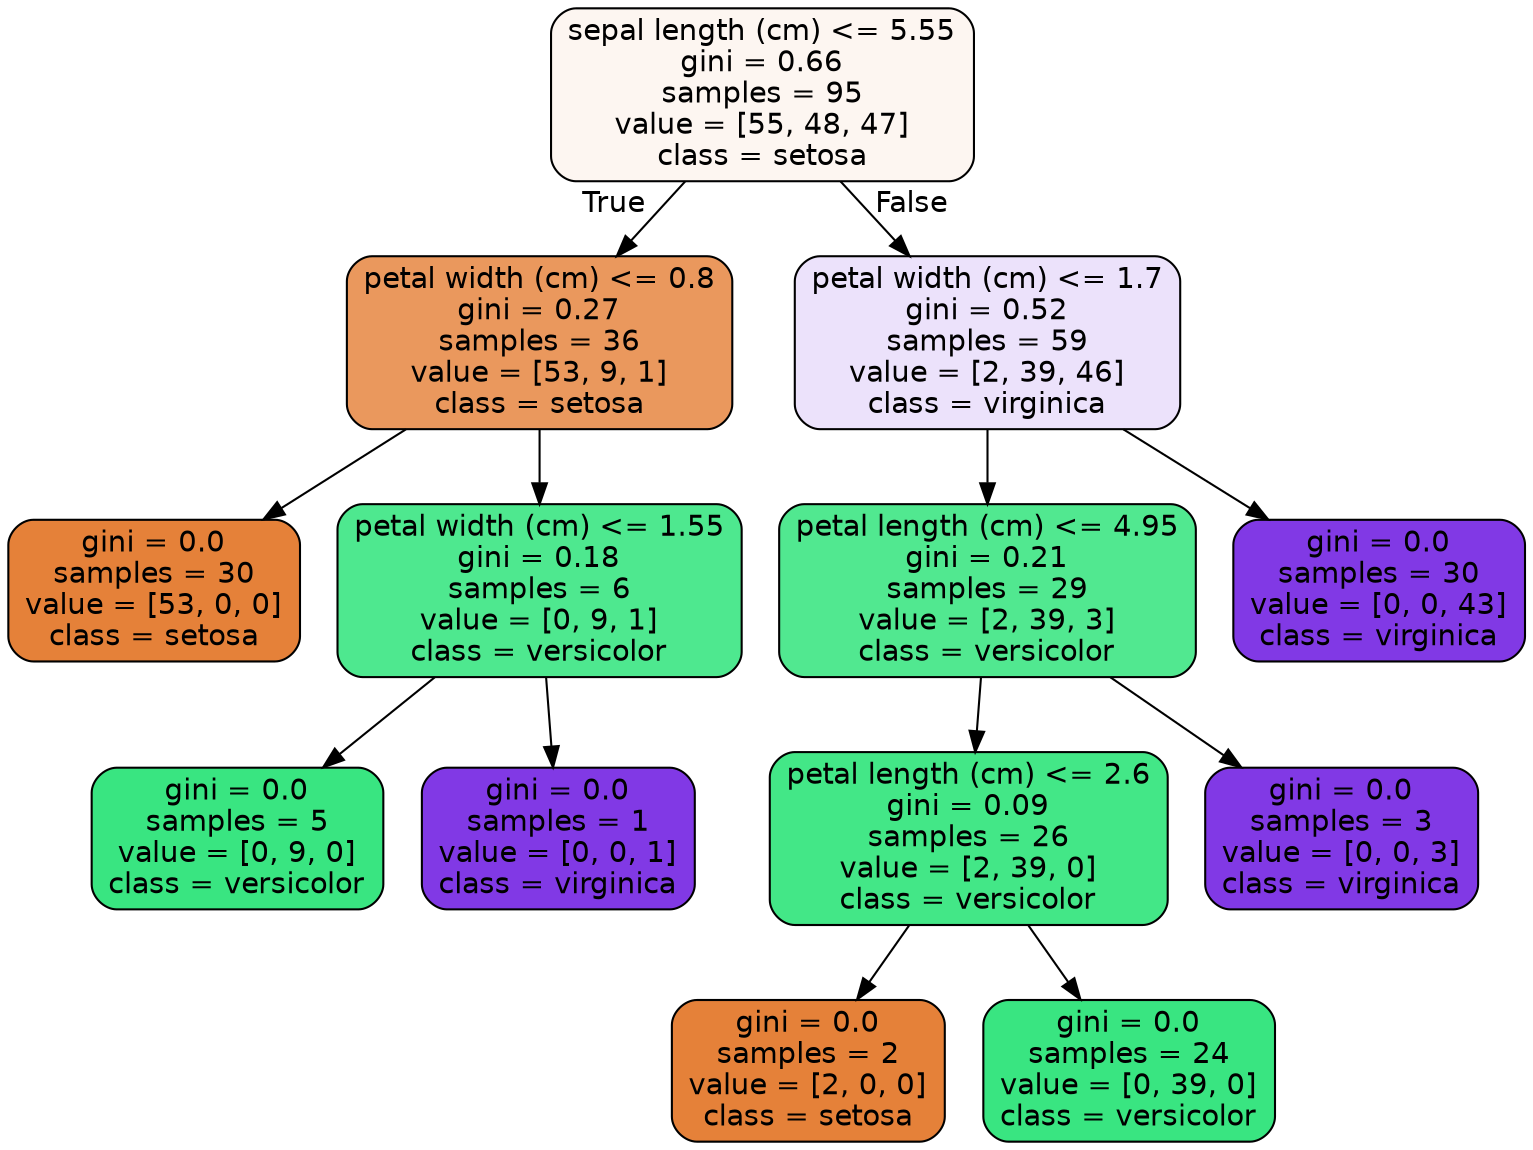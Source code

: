 digraph Tree {
node [shape=box, style="filled, rounded", color="black", fontname=helvetica] ;
edge [fontname=helvetica] ;
0 [label="sepal length (cm) <= 5.55\ngini = 0.66\nsamples = 95\nvalue = [55, 48, 47]\nclass = setosa", fillcolor="#e5813911"] ;
1 [label="petal width (cm) <= 0.8\ngini = 0.27\nsamples = 36\nvalue = [53, 9, 1]\nclass = setosa", fillcolor="#e58139d0"] ;
0 -> 1 [labeldistance=2.5, labelangle=45, headlabel="True"] ;
2 [label="gini = 0.0\nsamples = 30\nvalue = [53, 0, 0]\nclass = setosa", fillcolor="#e58139ff"] ;
1 -> 2 ;
3 [label="petal width (cm) <= 1.55\ngini = 0.18\nsamples = 6\nvalue = [0, 9, 1]\nclass = versicolor", fillcolor="#39e581e3"] ;
1 -> 3 ;
4 [label="gini = 0.0\nsamples = 5\nvalue = [0, 9, 0]\nclass = versicolor", fillcolor="#39e581ff"] ;
3 -> 4 ;
5 [label="gini = 0.0\nsamples = 1\nvalue = [0, 0, 1]\nclass = virginica", fillcolor="#8139e5ff"] ;
3 -> 5 ;
6 [label="petal width (cm) <= 1.7\ngini = 0.52\nsamples = 59\nvalue = [2, 39, 46]\nclass = virginica", fillcolor="#8139e525"] ;
0 -> 6 [labeldistance=2.5, labelangle=-45, headlabel="False"] ;
7 [label="petal length (cm) <= 4.95\ngini = 0.21\nsamples = 29\nvalue = [2, 39, 3]\nclass = versicolor", fillcolor="#39e581e0"] ;
6 -> 7 ;
8 [label="petal length (cm) <= 2.6\ngini = 0.09\nsamples = 26\nvalue = [2, 39, 0]\nclass = versicolor", fillcolor="#39e581f2"] ;
7 -> 8 ;
9 [label="gini = 0.0\nsamples = 2\nvalue = [2, 0, 0]\nclass = setosa", fillcolor="#e58139ff"] ;
8 -> 9 ;
10 [label="gini = 0.0\nsamples = 24\nvalue = [0, 39, 0]\nclass = versicolor", fillcolor="#39e581ff"] ;
8 -> 10 ;
11 [label="gini = 0.0\nsamples = 3\nvalue = [0, 0, 3]\nclass = virginica", fillcolor="#8139e5ff"] ;
7 -> 11 ;
12 [label="gini = 0.0\nsamples = 30\nvalue = [0, 0, 43]\nclass = virginica", fillcolor="#8139e5ff"] ;
6 -> 12 ;
}